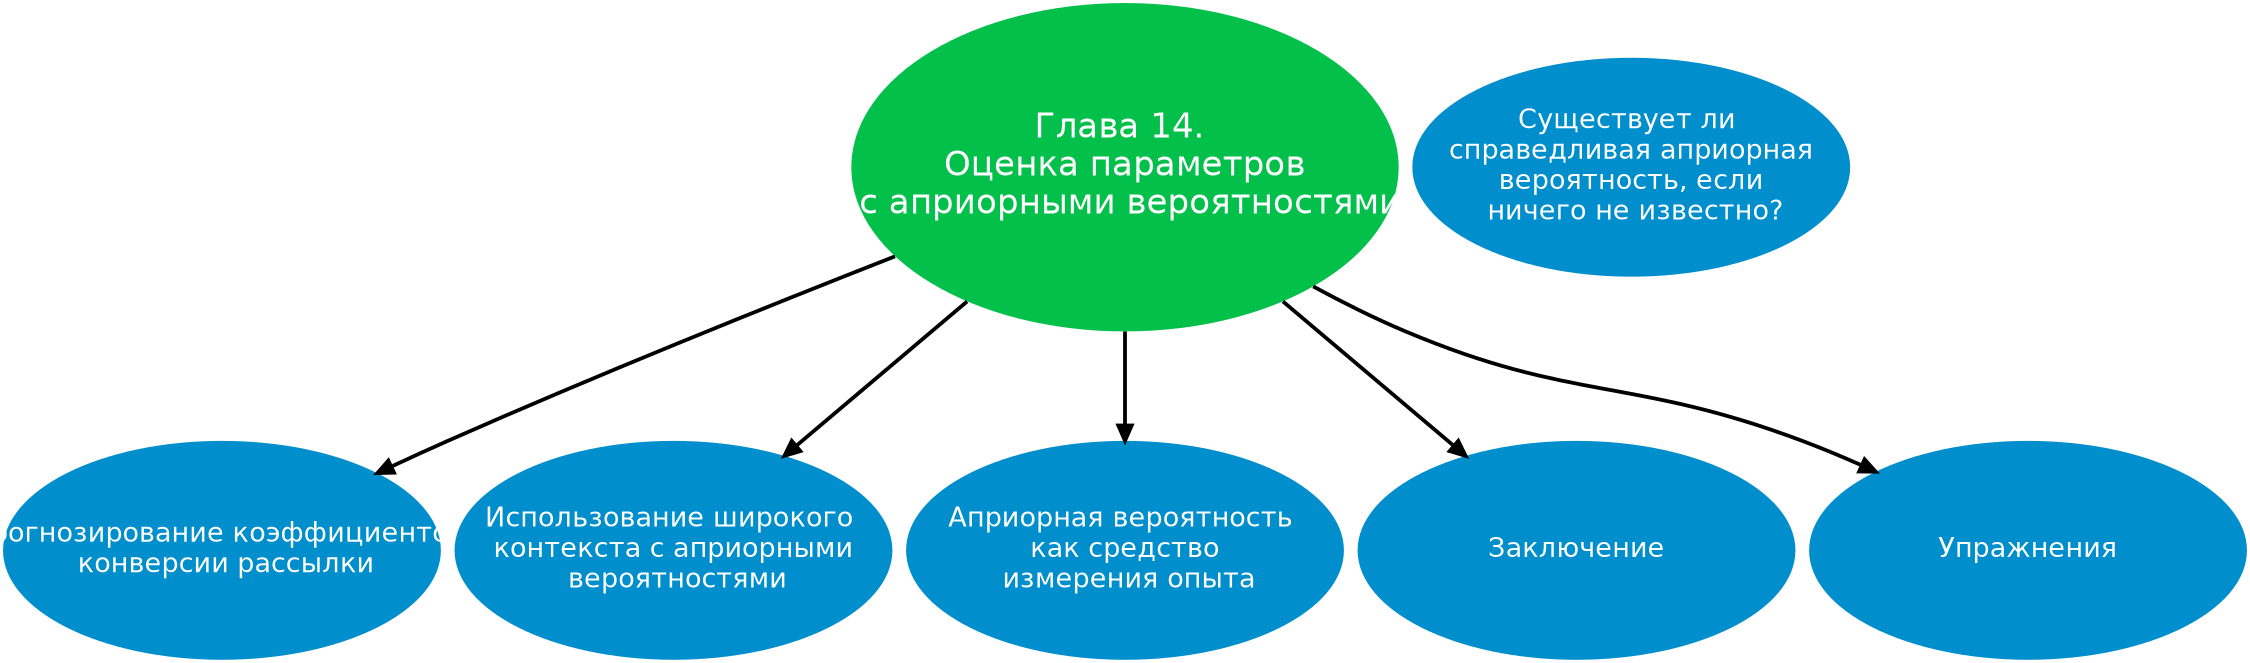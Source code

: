 digraph MindMap {
  dpi=300;
  size = "15";
  fontname="Helvetica";
  graph [ranksep=2];

  node [
    shape=ellipse
    style=filled
    fillcolor="#03C04A"
    fontname=Helvetica
    fontsize=50
    fontcolor="#FFFFFF"
    width=10
    height=6
    penwidth=0
    fixedsize=true
    ];
  edge [
    arrowhead=normal
    arrowsize=2
    penwidth=5
    ];

  root [ label="Глава 14. \n Оценка параметров \n с априорными вероятностями" fontsize=45];
  
  node [
    fontsize=36
    fillcolor="#008ECC"
    width=8
    height=4
    ];
  
   11 [ label="Прогнозирование коэффициентов \n конверсии рассылки" ];
   12 [ label="Использование широкого \n контекста с априорными \n вероятностями" ];
   13 [ label="Априорная вероятность \n как средство \n измерения опыта" ];
   14 [ label="Существует ли \n справедливая априорная \n вероятность, если \n ничего не известно?" ];
   15 [ label="Заключение" ];
   16 [ label="Упражнения" ];
   
  root->{ 11 12 13 15 16 };

}


